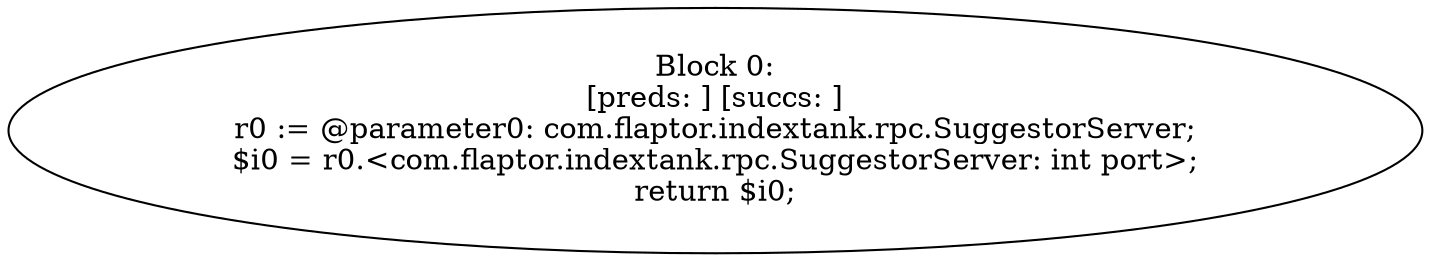 digraph "unitGraph" {
    "Block 0:
[preds: ] [succs: ]
r0 := @parameter0: com.flaptor.indextank.rpc.SuggestorServer;
$i0 = r0.<com.flaptor.indextank.rpc.SuggestorServer: int port>;
return $i0;
"
}
